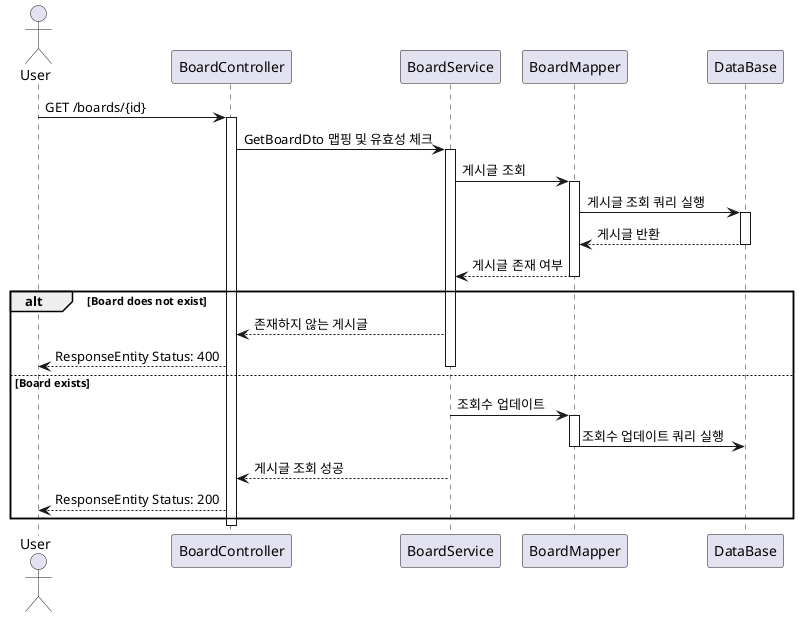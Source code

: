 @startuml
actor User
'participant "BoardController"
'participant "BoardService"
'participant "BoardMapper"
'participant "DataBase"

User -> BoardController: GET /boards/{id}
activate BoardController

BoardController -> BoardService: GetBoardDto 맵핑 및 유효성 체크
activate BoardService

BoardService -> BoardMapper: 게시글 조회
activate BoardMapper

BoardMapper -> DataBase: 게시글 조회 쿼리 실행
activate DataBase

DataBase --> BoardMapper: 게시글 반환
deactivate DataBase
BoardMapper --> BoardService: 게시글 존재 여부
deactivate BoardMapper

alt Board does not exist

    BoardService --> BoardController: 존재하지 않는 게시글
    BoardController --> User: ResponseEntity Status: 400
    deactivate BoardService

else Board exists

    BoardService -> BoardMapper: 조회수 업데이트
    activate BoardMapper
    BoardMapper -> DataBase: 조회수 업데이트 쿼리 실행
    deactivate BoardMapper

    BoardService --> BoardController: 게시글 조회 성공
    BoardController --> User: ResponseEntity Status: 200
end

deactivate BoardService
deactivate BoardController

@enduml
